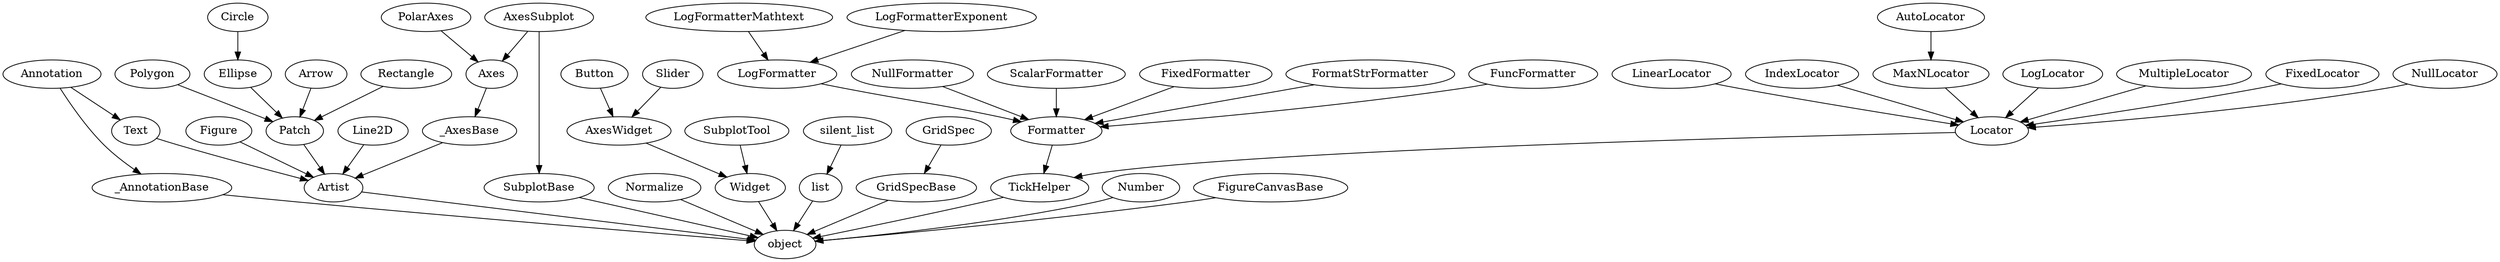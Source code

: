 digraph {
  Annotation -> _AnnotationBase;
  PolarAxes -> Axes;
  Figure -> Artist;
  Normalize -> object;
  LogFormatter -> Formatter;
  Widget -> object;
  Polygon -> Patch;
  list -> object;
  Line2D -> Artist;
  LinearLocator -> Locator;
  _AxesBase -> Artist;
  GridSpecBase -> object;
  Button -> AxesWidget;
  LogFormatterMathtext -> LogFormatter;
  Locator -> TickHelper;
  IndexLocator -> Locator;
  MaxNLocator -> Locator;
  Circle -> Ellipse;
  LogLocator -> Locator;
  GridSpec -> GridSpecBase;
  LogFormatterExponent -> LogFormatter;
  AxesWidget -> Widget;
  NullFormatter -> Formatter;
  Annotation -> Text;
  MultipleLocator -> Locator;
  Axes -> _AxesBase;
  Arrow -> Patch;
  AxesSubplot -> Axes;
  Text -> Artist;
  _AnnotationBase -> object;
  ScalarFormatter -> Formatter;
  SubplotTool -> Widget;
  TickHelper -> object;
  AutoLocator -> MaxNLocator;
  FixedLocator -> Locator;
  FixedFormatter -> Formatter;
  Number -> object;
  SubplotBase -> object;
  Formatter -> TickHelper;
  AxesSubplot -> SubplotBase;
  Patch -> Artist;
  Slider -> AxesWidget;
  silent_list -> list;
  FigureCanvasBase -> object;
  Artist -> object;
  FormatStrFormatter -> Formatter;
  NullLocator -> Locator;
  Ellipse -> Patch;
  Rectangle -> Patch;
  FuncFormatter -> Formatter;
}
